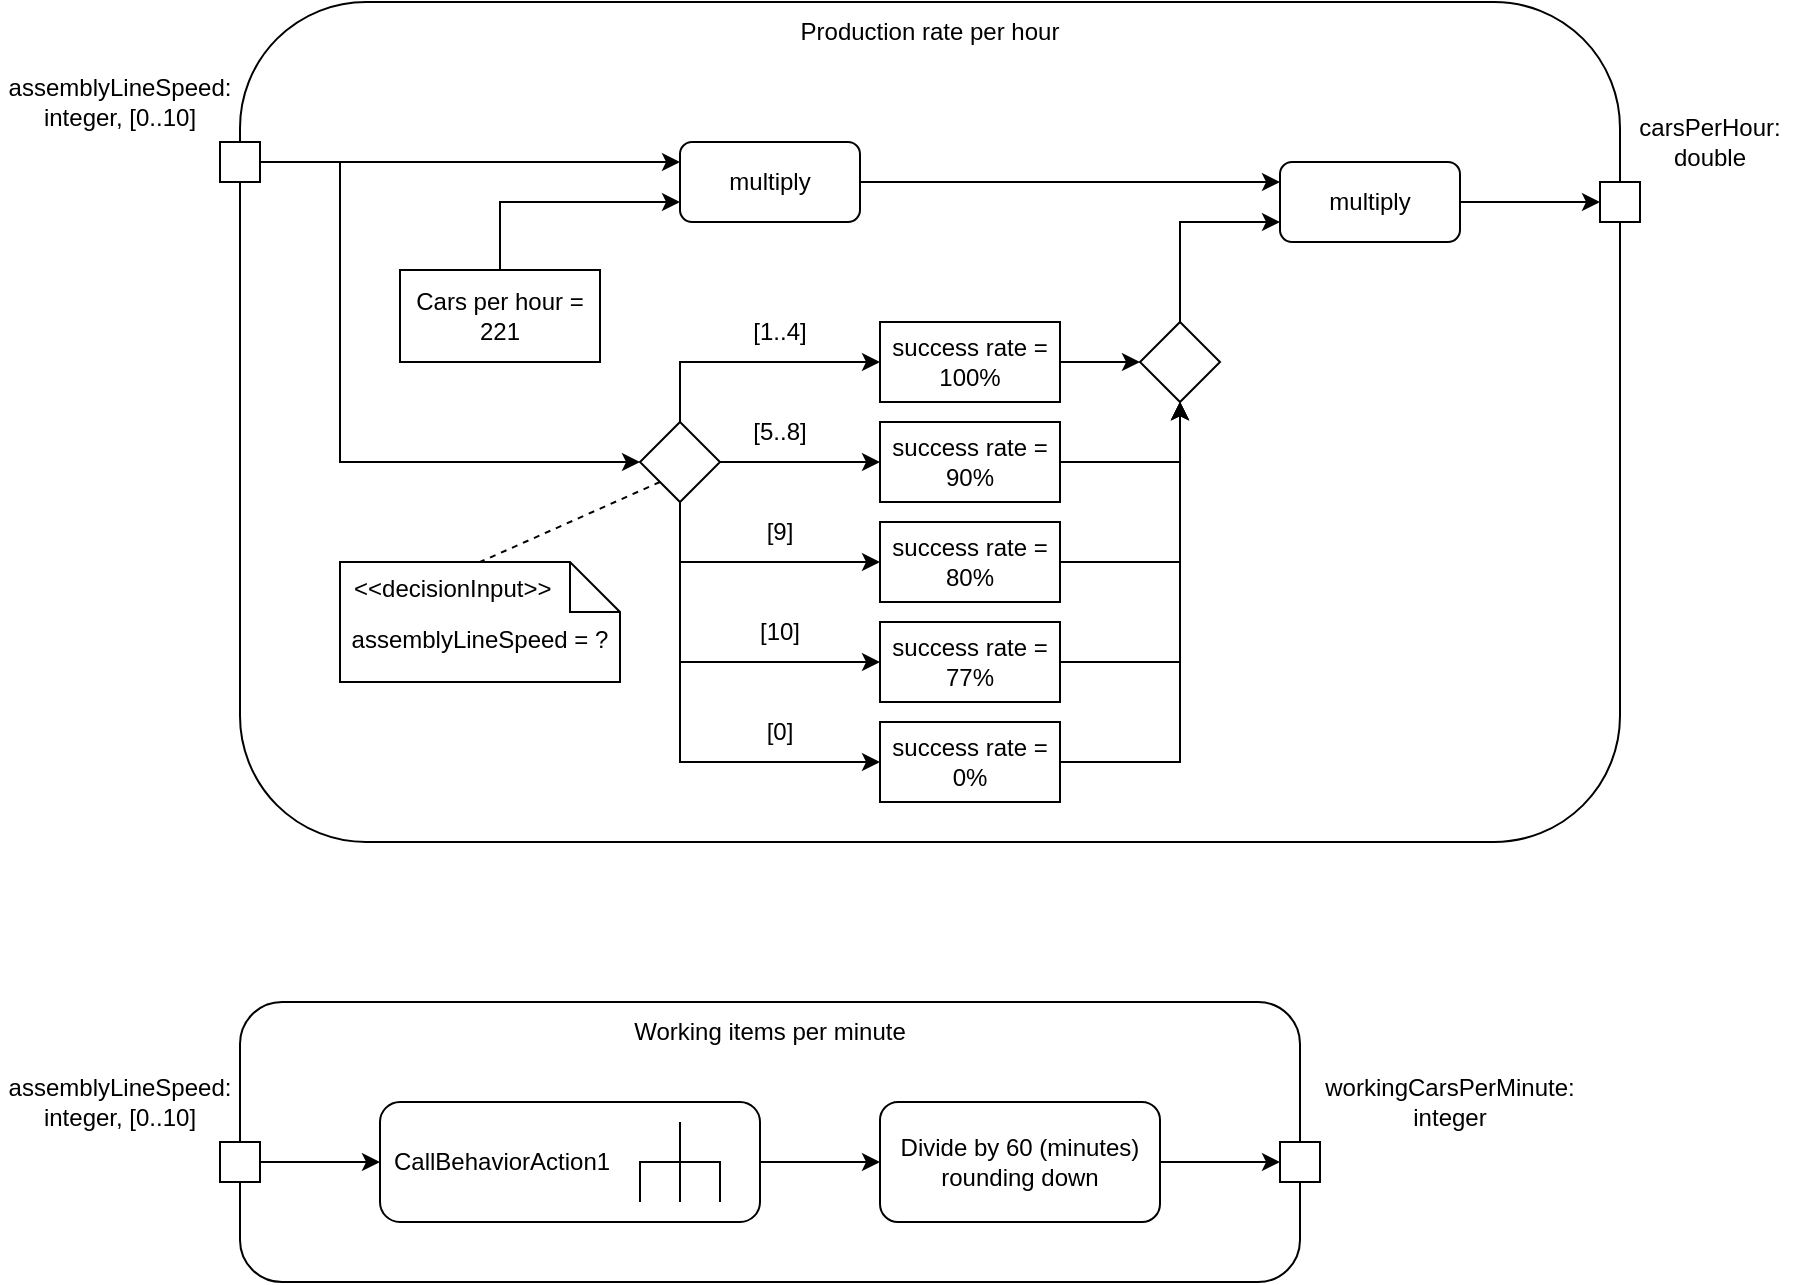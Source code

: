 <mxfile version="18.0.6" type="device"><diagram id="3mildfDUtqnIJ4ho7Wcw" name="Activity Diagrams"><mxGraphModel dx="1102" dy="807" grid="1" gridSize="10" guides="1" tooltips="1" connect="1" arrows="1" fold="1" page="1" pageScale="1" pageWidth="1169" pageHeight="827" math="0" shadow="0"><root><mxCell id="0"/><mxCell id="1" parent="0"/><mxCell id="MIBX4Cx6raiXIDdTyG38-1" value="" style="rounded=1;whiteSpace=wrap;html=1;" vertex="1" parent="1"><mxGeometry x="220" y="80" width="690" height="420" as="geometry"/></mxCell><mxCell id="MIBX4Cx6raiXIDdTyG38-2" value="Production rate per hour" style="text;html=1;strokeColor=none;fillColor=none;align=center;verticalAlign=middle;whiteSpace=wrap;rounded=0;" vertex="1" parent="1"><mxGeometry x="220" y="80" width="690" height="30" as="geometry"/></mxCell><mxCell id="MIBX4Cx6raiXIDdTyG38-9" style="edgeStyle=orthogonalEdgeStyle;rounded=0;orthogonalLoop=1;jettySize=auto;html=1;exitX=1;exitY=0.5;exitDx=0;exitDy=0;entryX=0;entryY=0.25;entryDx=0;entryDy=0;" edge="1" parent="1" source="MIBX4Cx6raiXIDdTyG38-3" target="MIBX4Cx6raiXIDdTyG38-8"><mxGeometry relative="1" as="geometry"/></mxCell><mxCell id="MIBX4Cx6raiXIDdTyG38-36" style="edgeStyle=orthogonalEdgeStyle;rounded=0;orthogonalLoop=1;jettySize=auto;html=1;exitX=1;exitY=0.5;exitDx=0;exitDy=0;entryX=0;entryY=0.5;entryDx=0;entryDy=0;" edge="1" parent="1" source="MIBX4Cx6raiXIDdTyG38-3" target="MIBX4Cx6raiXIDdTyG38-13"><mxGeometry relative="1" as="geometry"><Array as="points"><mxPoint x="270" y="160"/><mxPoint x="270" y="310"/></Array></mxGeometry></mxCell><mxCell id="MIBX4Cx6raiXIDdTyG38-3" value="" style="whiteSpace=wrap;html=1;aspect=fixed;" vertex="1" parent="1"><mxGeometry x="210" y="150" width="20" height="20" as="geometry"/></mxCell><mxCell id="MIBX4Cx6raiXIDdTyG38-4" value="assemblyLineSpeed: integer, [0..10]" style="text;html=1;strokeColor=none;fillColor=none;align=center;verticalAlign=middle;whiteSpace=wrap;rounded=0;" vertex="1" parent="1"><mxGeometry x="100" y="110" width="120" height="40" as="geometry"/></mxCell><mxCell id="MIBX4Cx6raiXIDdTyG38-5" value="" style="whiteSpace=wrap;html=1;aspect=fixed;" vertex="1" parent="1"><mxGeometry x="900" y="170" width="20" height="20" as="geometry"/></mxCell><mxCell id="MIBX4Cx6raiXIDdTyG38-6" value="carsPerHour: double" style="text;html=1;strokeColor=none;fillColor=none;align=center;verticalAlign=middle;whiteSpace=wrap;rounded=0;" vertex="1" parent="1"><mxGeometry x="910" y="130" width="90" height="40" as="geometry"/></mxCell><mxCell id="MIBX4Cx6raiXIDdTyG38-10" style="edgeStyle=orthogonalEdgeStyle;rounded=0;orthogonalLoop=1;jettySize=auto;html=1;exitX=0.5;exitY=0;exitDx=0;exitDy=0;entryX=0;entryY=0.75;entryDx=0;entryDy=0;" edge="1" parent="1" source="MIBX4Cx6raiXIDdTyG38-7" target="MIBX4Cx6raiXIDdTyG38-8"><mxGeometry relative="1" as="geometry"/></mxCell><mxCell id="MIBX4Cx6raiXIDdTyG38-7" value="Cars per hour = 221" style="rounded=0;whiteSpace=wrap;html=1;" vertex="1" parent="1"><mxGeometry x="300" y="214" width="100" height="46" as="geometry"/></mxCell><mxCell id="MIBX4Cx6raiXIDdTyG38-33" style="edgeStyle=orthogonalEdgeStyle;rounded=0;orthogonalLoop=1;jettySize=auto;html=1;exitX=1;exitY=0.5;exitDx=0;exitDy=0;entryX=0;entryY=0.25;entryDx=0;entryDy=0;" edge="1" parent="1" source="MIBX4Cx6raiXIDdTyG38-8" target="MIBX4Cx6raiXIDdTyG38-11"><mxGeometry relative="1" as="geometry"/></mxCell><mxCell id="MIBX4Cx6raiXIDdTyG38-8" value="multiply" style="rounded=1;whiteSpace=wrap;html=1;" vertex="1" parent="1"><mxGeometry x="440" y="150" width="90" height="40" as="geometry"/></mxCell><mxCell id="MIBX4Cx6raiXIDdTyG38-35" style="edgeStyle=orthogonalEdgeStyle;rounded=0;orthogonalLoop=1;jettySize=auto;html=1;exitX=1;exitY=0.5;exitDx=0;exitDy=0;entryX=0;entryY=0.5;entryDx=0;entryDy=0;" edge="1" parent="1" source="MIBX4Cx6raiXIDdTyG38-11" target="MIBX4Cx6raiXIDdTyG38-5"><mxGeometry relative="1" as="geometry"/></mxCell><mxCell id="MIBX4Cx6raiXIDdTyG38-11" value="multiply" style="rounded=1;whiteSpace=wrap;html=1;" vertex="1" parent="1"><mxGeometry x="740" y="160" width="90" height="40" as="geometry"/></mxCell><mxCell id="MIBX4Cx6raiXIDdTyG38-21" style="edgeStyle=orthogonalEdgeStyle;rounded=0;orthogonalLoop=1;jettySize=auto;html=1;exitX=0.5;exitY=0;exitDx=0;exitDy=0;entryX=0;entryY=0.5;entryDx=0;entryDy=0;" edge="1" parent="1" source="MIBX4Cx6raiXIDdTyG38-13" target="MIBX4Cx6raiXIDdTyG38-20"><mxGeometry relative="1" as="geometry"><Array as="points"><mxPoint x="440" y="260"/></Array></mxGeometry></mxCell><mxCell id="MIBX4Cx6raiXIDdTyG38-25" style="edgeStyle=orthogonalEdgeStyle;rounded=0;orthogonalLoop=1;jettySize=auto;html=1;exitX=1;exitY=0.5;exitDx=0;exitDy=0;entryX=0;entryY=0.5;entryDx=0;entryDy=0;" edge="1" parent="1" source="MIBX4Cx6raiXIDdTyG38-13" target="MIBX4Cx6raiXIDdTyG38-22"><mxGeometry relative="1" as="geometry"/></mxCell><mxCell id="MIBX4Cx6raiXIDdTyG38-26" style="edgeStyle=orthogonalEdgeStyle;rounded=0;orthogonalLoop=1;jettySize=auto;html=1;exitX=0.5;exitY=1;exitDx=0;exitDy=0;entryX=0;entryY=0.5;entryDx=0;entryDy=0;" edge="1" parent="1" source="MIBX4Cx6raiXIDdTyG38-13" target="MIBX4Cx6raiXIDdTyG38-23"><mxGeometry relative="1" as="geometry"/></mxCell><mxCell id="MIBX4Cx6raiXIDdTyG38-27" style="edgeStyle=orthogonalEdgeStyle;rounded=0;orthogonalLoop=1;jettySize=auto;html=1;exitX=0.5;exitY=1;exitDx=0;exitDy=0;entryX=0;entryY=0.5;entryDx=0;entryDy=0;" edge="1" parent="1" source="MIBX4Cx6raiXIDdTyG38-13" target="MIBX4Cx6raiXIDdTyG38-24"><mxGeometry relative="1" as="geometry"/></mxCell><mxCell id="MIBX4Cx6raiXIDdTyG38-44" style="edgeStyle=orthogonalEdgeStyle;rounded=0;orthogonalLoop=1;jettySize=auto;html=1;exitX=0.5;exitY=1;exitDx=0;exitDy=0;entryX=0;entryY=0.5;entryDx=0;entryDy=0;" edge="1" parent="1" source="MIBX4Cx6raiXIDdTyG38-13" target="MIBX4Cx6raiXIDdTyG38-40"><mxGeometry relative="1" as="geometry"/></mxCell><mxCell id="MIBX4Cx6raiXIDdTyG38-13" value="" style="rhombus;whiteSpace=wrap;html=1;" vertex="1" parent="1"><mxGeometry x="420" y="290" width="40" height="40" as="geometry"/></mxCell><mxCell id="MIBX4Cx6raiXIDdTyG38-15" value="assemblyLineSpeed = ?" style="shape=note2;boundedLbl=1;whiteSpace=wrap;html=1;size=25;verticalAlign=top;align=center;" vertex="1" parent="1"><mxGeometry x="270" y="360" width="140" height="60" as="geometry"/></mxCell><mxCell id="MIBX4Cx6raiXIDdTyG38-16" value="&lt;&lt;decisionInput&gt;&gt;" style="resizeWidth=1;part=1;strokeColor=none;fillColor=none;align=left;spacingLeft=5;" vertex="1" parent="MIBX4Cx6raiXIDdTyG38-15"><mxGeometry width="140" height="25" relative="1" as="geometry"/></mxCell><mxCell id="MIBX4Cx6raiXIDdTyG38-19" value="" style="endArrow=none;dashed=1;html=1;rounded=0;entryX=0.5;entryY=0;entryDx=0;entryDy=0;exitX=0;exitY=1;exitDx=0;exitDy=0;" edge="1" parent="1" source="MIBX4Cx6raiXIDdTyG38-13" target="MIBX4Cx6raiXIDdTyG38-16"><mxGeometry width="50" height="50" relative="1" as="geometry"><mxPoint x="680" y="190" as="sourcePoint"/><mxPoint x="730" y="140" as="targetPoint"/></mxGeometry></mxCell><mxCell id="MIBX4Cx6raiXIDdTyG38-29" style="edgeStyle=orthogonalEdgeStyle;rounded=0;orthogonalLoop=1;jettySize=auto;html=1;exitX=1;exitY=0.5;exitDx=0;exitDy=0;entryX=0;entryY=0.5;entryDx=0;entryDy=0;" edge="1" parent="1" source="MIBX4Cx6raiXIDdTyG38-20" target="MIBX4Cx6raiXIDdTyG38-28"><mxGeometry relative="1" as="geometry"/></mxCell><mxCell id="MIBX4Cx6raiXIDdTyG38-20" value="success rate = 100%" style="rounded=0;whiteSpace=wrap;html=1;" vertex="1" parent="1"><mxGeometry x="540" y="240" width="90" height="40" as="geometry"/></mxCell><mxCell id="MIBX4Cx6raiXIDdTyG38-30" style="edgeStyle=orthogonalEdgeStyle;rounded=0;orthogonalLoop=1;jettySize=auto;html=1;exitX=1;exitY=0.5;exitDx=0;exitDy=0;entryX=0.5;entryY=1;entryDx=0;entryDy=0;" edge="1" parent="1" source="MIBX4Cx6raiXIDdTyG38-22" target="MIBX4Cx6raiXIDdTyG38-28"><mxGeometry relative="1" as="geometry"/></mxCell><mxCell id="MIBX4Cx6raiXIDdTyG38-22" value="success rate = 90%" style="rounded=0;whiteSpace=wrap;html=1;" vertex="1" parent="1"><mxGeometry x="540" y="290" width="90" height="40" as="geometry"/></mxCell><mxCell id="MIBX4Cx6raiXIDdTyG38-31" style="edgeStyle=orthogonalEdgeStyle;rounded=0;orthogonalLoop=1;jettySize=auto;html=1;exitX=1;exitY=0.5;exitDx=0;exitDy=0;entryX=0.5;entryY=1;entryDx=0;entryDy=0;" edge="1" parent="1" source="MIBX4Cx6raiXIDdTyG38-23" target="MIBX4Cx6raiXIDdTyG38-28"><mxGeometry relative="1" as="geometry"/></mxCell><mxCell id="MIBX4Cx6raiXIDdTyG38-23" value="success rate = 80%" style="rounded=0;whiteSpace=wrap;html=1;" vertex="1" parent="1"><mxGeometry x="540" y="340" width="90" height="40" as="geometry"/></mxCell><mxCell id="MIBX4Cx6raiXIDdTyG38-32" style="edgeStyle=orthogonalEdgeStyle;rounded=0;orthogonalLoop=1;jettySize=auto;html=1;exitX=1;exitY=0.5;exitDx=0;exitDy=0;entryX=0.5;entryY=1;entryDx=0;entryDy=0;" edge="1" parent="1" source="MIBX4Cx6raiXIDdTyG38-24" target="MIBX4Cx6raiXIDdTyG38-28"><mxGeometry relative="1" as="geometry"/></mxCell><mxCell id="MIBX4Cx6raiXIDdTyG38-24" value="success rate = 77%" style="rounded=0;whiteSpace=wrap;html=1;" vertex="1" parent="1"><mxGeometry x="540" y="390" width="90" height="40" as="geometry"/></mxCell><mxCell id="MIBX4Cx6raiXIDdTyG38-34" style="edgeStyle=orthogonalEdgeStyle;rounded=0;orthogonalLoop=1;jettySize=auto;html=1;exitX=0.5;exitY=0;exitDx=0;exitDy=0;entryX=0;entryY=0.75;entryDx=0;entryDy=0;" edge="1" parent="1" source="MIBX4Cx6raiXIDdTyG38-28" target="MIBX4Cx6raiXIDdTyG38-11"><mxGeometry relative="1" as="geometry"/></mxCell><mxCell id="MIBX4Cx6raiXIDdTyG38-28" value="" style="rhombus;whiteSpace=wrap;html=1;" vertex="1" parent="1"><mxGeometry x="670" y="240" width="40" height="40" as="geometry"/></mxCell><mxCell id="MIBX4Cx6raiXIDdTyG38-39" value="[1..4]" style="text;html=1;strokeColor=none;fillColor=none;align=center;verticalAlign=middle;whiteSpace=wrap;rounded=0;" vertex="1" parent="1"><mxGeometry x="460" y="230" width="60" height="30" as="geometry"/></mxCell><mxCell id="MIBX4Cx6raiXIDdTyG38-43" style="edgeStyle=orthogonalEdgeStyle;rounded=0;orthogonalLoop=1;jettySize=auto;html=1;exitX=1;exitY=0.5;exitDx=0;exitDy=0;entryX=0.5;entryY=1;entryDx=0;entryDy=0;" edge="1" parent="1" source="MIBX4Cx6raiXIDdTyG38-40" target="MIBX4Cx6raiXIDdTyG38-28"><mxGeometry relative="1" as="geometry"/></mxCell><mxCell id="MIBX4Cx6raiXIDdTyG38-40" value="success rate = 0%" style="rounded=0;whiteSpace=wrap;html=1;" vertex="1" parent="1"><mxGeometry x="540" y="440" width="90" height="40" as="geometry"/></mxCell><mxCell id="MIBX4Cx6raiXIDdTyG38-45" value="[5..8]" style="text;html=1;strokeColor=none;fillColor=none;align=center;verticalAlign=middle;whiteSpace=wrap;rounded=0;" vertex="1" parent="1"><mxGeometry x="460" y="280" width="60" height="30" as="geometry"/></mxCell><mxCell id="MIBX4Cx6raiXIDdTyG38-46" value="[9]" style="text;html=1;strokeColor=none;fillColor=none;align=center;verticalAlign=middle;whiteSpace=wrap;rounded=0;" vertex="1" parent="1"><mxGeometry x="460" y="330" width="60" height="30" as="geometry"/></mxCell><mxCell id="MIBX4Cx6raiXIDdTyG38-47" value="[10]" style="text;html=1;strokeColor=none;fillColor=none;align=center;verticalAlign=middle;whiteSpace=wrap;rounded=0;" vertex="1" parent="1"><mxGeometry x="460" y="380" width="60" height="30" as="geometry"/></mxCell><mxCell id="MIBX4Cx6raiXIDdTyG38-48" value="[0]" style="text;html=1;strokeColor=none;fillColor=none;align=center;verticalAlign=middle;whiteSpace=wrap;rounded=0;" vertex="1" parent="1"><mxGeometry x="460" y="430" width="60" height="30" as="geometry"/></mxCell><mxCell id="MIBX4Cx6raiXIDdTyG38-49" value="" style="rounded=1;whiteSpace=wrap;html=1;" vertex="1" parent="1"><mxGeometry x="220" y="580" width="530" height="140" as="geometry"/></mxCell><mxCell id="MIBX4Cx6raiXIDdTyG38-50" value="Working items per minute" style="text;html=1;strokeColor=none;fillColor=none;align=center;verticalAlign=middle;whiteSpace=wrap;rounded=0;" vertex="1" parent="1"><mxGeometry x="220" y="580" width="530" height="30" as="geometry"/></mxCell><mxCell id="MIBX4Cx6raiXIDdTyG38-51" value="assemblyLineSpeed: integer, [0..10]" style="text;html=1;strokeColor=none;fillColor=none;align=center;verticalAlign=middle;whiteSpace=wrap;rounded=0;" vertex="1" parent="1"><mxGeometry x="100" y="610" width="120" height="40" as="geometry"/></mxCell><mxCell id="MIBX4Cx6raiXIDdTyG38-58" style="edgeStyle=orthogonalEdgeStyle;rounded=0;orthogonalLoop=1;jettySize=auto;html=1;exitX=1;exitY=0.5;exitDx=0;exitDy=0;" edge="1" parent="1" source="MIBX4Cx6raiXIDdTyG38-52" target="MIBX4Cx6raiXIDdTyG38-56"><mxGeometry relative="1" as="geometry"/></mxCell><mxCell id="MIBX4Cx6raiXIDdTyG38-52" value="" style="whiteSpace=wrap;html=1;aspect=fixed;" vertex="1" parent="1"><mxGeometry x="210" y="650" width="20" height="20" as="geometry"/></mxCell><mxCell id="MIBX4Cx6raiXIDdTyG38-55" style="edgeStyle=orthogonalEdgeStyle;rounded=0;orthogonalLoop=1;jettySize=auto;html=1;exitX=1;exitY=0.5;exitDx=0;exitDy=0;entryX=0;entryY=0.5;entryDx=0;entryDy=0;" edge="1" parent="1" source="MIBX4Cx6raiXIDdTyG38-53" target="MIBX4Cx6raiXIDdTyG38-54"><mxGeometry relative="1" as="geometry"/></mxCell><mxCell id="MIBX4Cx6raiXIDdTyG38-53" value="Divide by 60 (minutes) rounding down" style="rounded=1;whiteSpace=wrap;html=1;" vertex="1" parent="1"><mxGeometry x="540" y="630" width="140" height="60" as="geometry"/></mxCell><mxCell id="MIBX4Cx6raiXIDdTyG38-54" value="" style="whiteSpace=wrap;html=1;aspect=fixed;" vertex="1" parent="1"><mxGeometry x="740" y="650" width="20" height="20" as="geometry"/></mxCell><mxCell id="MIBX4Cx6raiXIDdTyG38-57" style="edgeStyle=orthogonalEdgeStyle;rounded=0;orthogonalLoop=1;jettySize=auto;html=1;exitX=1;exitY=0.5;exitDx=0;exitDy=0;exitPerimeter=0;entryX=0;entryY=0.5;entryDx=0;entryDy=0;" edge="1" parent="1" source="MIBX4Cx6raiXIDdTyG38-56" target="MIBX4Cx6raiXIDdTyG38-53"><mxGeometry relative="1" as="geometry"/></mxCell><mxCell id="MIBX4Cx6raiXIDdTyG38-56" value="CallBehaviorAction1" style="shape=mxgraph.uml25.behaviorAction;html=1;rounded=1;absoluteArcSize=1;arcSize=10;align=left;spacingLeft=5;points=[[0,0.5,0,0,0],[1,0.5,0,0,0]];" vertex="1" parent="1"><mxGeometry x="290" y="630" width="190" height="60" as="geometry"/></mxCell><mxCell id="MIBX4Cx6raiXIDdTyG38-59" value="workingCarsPerMinute: integer" style="text;html=1;strokeColor=none;fillColor=none;align=center;verticalAlign=middle;whiteSpace=wrap;rounded=0;" vertex="1" parent="1"><mxGeometry x="750" y="610" width="150" height="40" as="geometry"/></mxCell></root></mxGraphModel></diagram></mxfile>